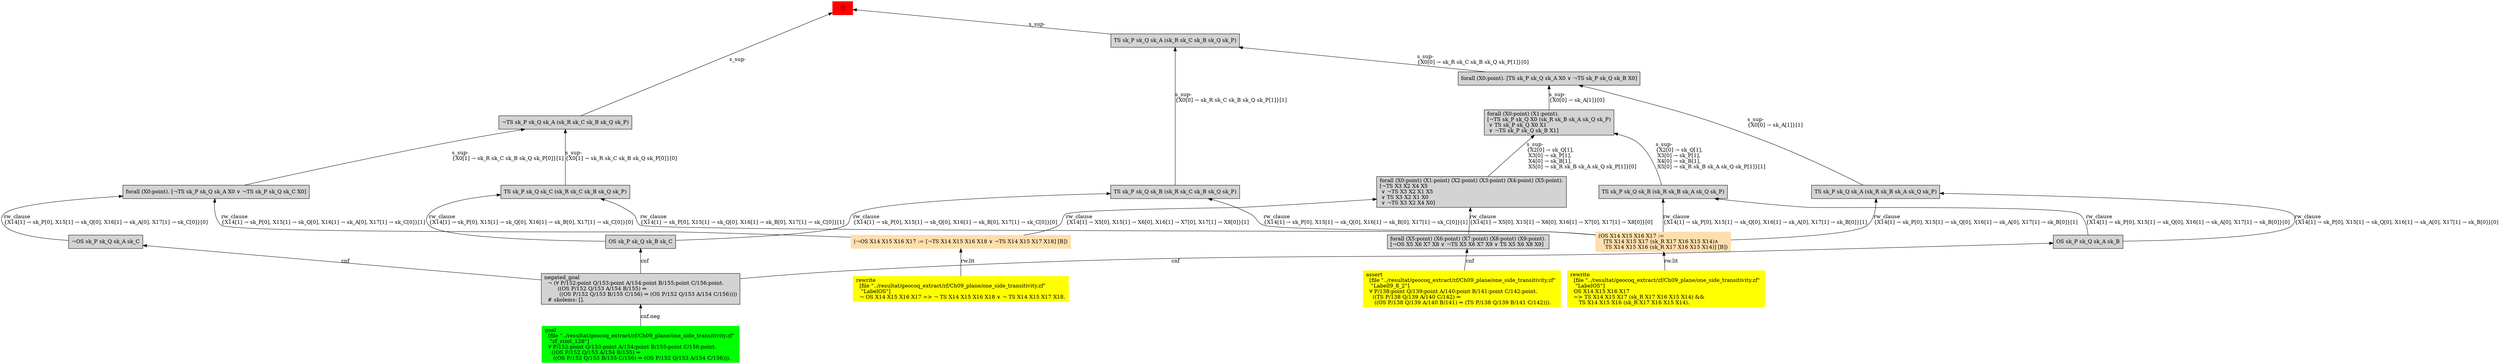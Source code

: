 digraph "unsat_graph" {
  vertex_0 [color=red, label="[]", shape=box, style=filled];
  vertex_0 -> vertex_1 [label="s_sup-\l", dir="back"];
  vertex_1 [shape=box, label="¬TS sk_P sk_Q sk_A (sk_R sk_C sk_B sk_Q sk_P)\l", style=filled];
  vertex_1 -> vertex_2 [label="s_sup-\l\{X0[1] → sk_R sk_C sk_B sk_Q sk_P[0]\}[1]\l", dir="back"];
  vertex_2 [shape=box, label="forall (X0:point). [¬TS sk_P sk_Q sk_A X0 ∨ ¬TS sk_P sk_Q sk_C X0]\l", style=filled];
  vertex_2 -> vertex_3 [label="rw_clause\l\{X14[1] → sk_P[0], X15[1] → sk_Q[0], X16[1] → sk_A[0], X17[1] → sk_C[0]\}[1]\l", dir="back"];
  vertex_3 [color=navajowhite, shape=box, label="(¬OS X14 X15 X16 X17 := [¬TS X14 X15 X16 X18 ∨ ¬TS X14 X15 X17 X18] [B])\l", style=filled];
  vertex_3 -> vertex_4 [label="rw.lit", dir="back"];
  vertex_4 [color=yellow, shape=box, label="rewrite\l  [file \"../resultat/geocoq_extract/zf/Ch09_plane/one_side_transitivity.zf\" \l   \"LabelOS\"]\l  ¬ OS X14 X15 X16 X17 =\> ¬ TS X14 X15 X16 X18 ∨ ¬ TS X14 X15 X17 X18.\l", style=filled];
  vertex_2 -> vertex_5 [label="rw_clause\l\{X14[1] → sk_P[0], X15[1] → sk_Q[0], X16[1] → sk_A[0], X17[1] → sk_C[0]\}[0]\l", dir="back"];
  vertex_5 [shape=box, label="¬OS sk_P sk_Q sk_A sk_C\l", style=filled];
  vertex_5 -> vertex_6 [label="cnf", dir="back"];
  vertex_6 [shape=box, label="negated_goal\l  ¬ (∀ P/152:point Q/153:point A/154:point B/155:point C/156:point.\l        ((OS P/152 Q/153 A/154 B/155) ⇒\l         ((OS P/152 Q/153 B/155 C/156) ⇒ (OS P/152 Q/153 A/154 C/156))))\l  # skolems: [].\l", style=filled];
  vertex_6 -> vertex_7 [label="cnf.neg", dir="back"];
  vertex_7 [color=green, shape=box, label="goal\l  [file \"../resultat/geocoq_extract/zf/Ch09_plane/one_side_transitivity.zf\" \l   \"zf_stmt_128\"]\l  ∀ P/152:point Q/153:point A/154:point B/155:point C/156:point.\l    ((OS P/152 Q/153 A/154 B/155) ⇒\l     ((OS P/152 Q/153 B/155 C/156) ⇒ (OS P/152 Q/153 A/154 C/156))).\l", style=filled];
  vertex_1 -> vertex_8 [label="s_sup-\l\{X0[1] → sk_R sk_C sk_B sk_Q sk_P[0]\}[0]\l", dir="back"];
  vertex_8 [shape=box, label="TS sk_P sk_Q sk_C (sk_R sk_C sk_B sk_Q sk_P)\l", style=filled];
  vertex_8 -> vertex_9 [label="rw_clause\l\{X14[1] → sk_P[0], X15[1] → sk_Q[0], X16[1] → sk_B[0], X17[1] → sk_C[0]\}[1]\l", dir="back"];
  vertex_9 [color=navajowhite, shape=box, label="(OS X14 X15 X16 X17 :=\l   [TS X14 X15 X17 (sk_R X17 X16 X15 X14)∧\l    TS X14 X15 X16 (sk_R X17 X16 X15 X14)] [B])\l", style=filled];
  vertex_9 -> vertex_10 [label="rw.lit", dir="back"];
  vertex_10 [color=yellow, shape=box, label="rewrite\l  [file \"../resultat/geocoq_extract/zf/Ch09_plane/one_side_transitivity.zf\" \l   \"LabelOS\"]\l  OS X14 X15 X16 X17\l  =\> TS X14 X15 X17 (sk_R X17 X16 X15 X14) && \l     TS X14 X15 X16 (sk_R X17 X16 X15 X14).\l", style=filled];
  vertex_8 -> vertex_11 [label="rw_clause\l\{X14[1] → sk_P[0], X15[1] → sk_Q[0], X16[1] → sk_B[0], X17[1] → sk_C[0]\}[0]\l", dir="back"];
  vertex_11 [shape=box, label="OS sk_P sk_Q sk_B sk_C\l", style=filled];
  vertex_11 -> vertex_6 [label="cnf", dir="back"];
  vertex_0 -> vertex_12 [label="s_sup-\l", dir="back"];
  vertex_12 [shape=box, label="TS sk_P sk_Q sk_A (sk_R sk_C sk_B sk_Q sk_P)\l", style=filled];
  vertex_12 -> vertex_13 [label="s_sup-\l\{X0[0] → sk_R sk_C sk_B sk_Q sk_P[1]\}[0]\l", dir="back"];
  vertex_13 [shape=box, label="forall (X0:point). [TS sk_P sk_Q sk_A X0 ∨ ¬TS sk_P sk_Q sk_B X0]\l", style=filled];
  vertex_13 -> vertex_14 [label="s_sup-\l\{X0[0] → sk_A[1]\}[0]\l", dir="back"];
  vertex_14 [shape=box, label="forall (X0:point) (X1:point).\l[¬TS sk_P sk_Q X0 (sk_R sk_B sk_A sk_Q sk_P)\l ∨ TS sk_P sk_Q X0 X1\l ∨ ¬TS sk_P sk_Q sk_B X1]\l", style=filled];
  vertex_14 -> vertex_15 [label="s_sup-\l\{X2[0] → sk_Q[1], \l X3[0] → sk_P[1], \l X4[0] → sk_B[1], \l X5[0] → sk_R sk_B sk_A sk_Q sk_P[1]\}[0]\l", dir="back"];
  vertex_15 [shape=box, label="forall (X0:point) (X1:point) (X2:point) (X3:point) (X4:point) (X5:point).\l[¬TS X3 X2 X4 X5\l ∨ ¬TS X3 X2 X1 X5\l ∨ TS X3 X2 X1 X0\l ∨ ¬TS X3 X2 X4 X0]\l", style=filled];
  vertex_15 -> vertex_3 [label="rw_clause\l\{X14[1] → X5[0], X15[1] → X6[0], X16[1] → X7[0], X17[1] → X8[0]\}[1]\l", dir="back"];
  vertex_15 -> vertex_16 [label="rw_clause\l\{X14[1] → X5[0], X15[1] → X6[0], X16[1] → X7[0], X17[1] → X8[0]\}[0]\l", dir="back"];
  vertex_16 [shape=box, label="forall (X5:point) (X6:point) (X7:point) (X8:point) (X9:point).\l[¬OS X5 X6 X7 X8 ∨ ¬TS X5 X6 X7 X9 ∨ TS X5 X6 X8 X9]\l", style=filled];
  vertex_16 -> vertex_17 [label="cnf", dir="back"];
  vertex_17 [color=yellow, shape=box, label="assert\l  [file \"../resultat/geocoq_extract/zf/Ch09_plane/one_side_transitivity.zf\" \l   \"Labell9_8_2\"]\l  ∀ P/138:point Q/139:point A/140:point B/141:point C/142:point.\l    ((TS P/138 Q/139 A/140 C/142) ⇒\l     ((OS P/138 Q/139 A/140 B/141) ⇒ (TS P/138 Q/139 B/141 C/142))).\l", style=filled];
  vertex_14 -> vertex_18 [label="s_sup-\l\{X2[0] → sk_Q[1], \l X3[0] → sk_P[1], \l X4[0] → sk_B[1], \l X5[0] → sk_R sk_B sk_A sk_Q sk_P[1]\}[1]\l", dir="back"];
  vertex_18 [shape=box, label="TS sk_P sk_Q sk_B (sk_R sk_B sk_A sk_Q sk_P)\l", style=filled];
  vertex_18 -> vertex_9 [label="rw_clause\l\{X14[1] → sk_P[0], X15[1] → sk_Q[0], X16[1] → sk_A[0], X17[1] → sk_B[0]\}[1]\l", dir="back"];
  vertex_18 -> vertex_19 [label="rw_clause\l\{X14[1] → sk_P[0], X15[1] → sk_Q[0], X16[1] → sk_A[0], X17[1] → sk_B[0]\}[0]\l", dir="back"];
  vertex_19 [shape=box, label="OS sk_P sk_Q sk_A sk_B\l", style=filled];
  vertex_19 -> vertex_6 [label="cnf", dir="back"];
  vertex_13 -> vertex_20 [label="s_sup-\l\{X0[0] → sk_A[1]\}[1]\l", dir="back"];
  vertex_20 [shape=box, label="TS sk_P sk_Q sk_A (sk_R sk_B sk_A sk_Q sk_P)\l", style=filled];
  vertex_20 -> vertex_9 [label="rw_clause\l\{X14[1] → sk_P[0], X15[1] → sk_Q[0], X16[1] → sk_A[0], X17[1] → sk_B[0]\}[1]\l", dir="back"];
  vertex_20 -> vertex_19 [label="rw_clause\l\{X14[1] → sk_P[0], X15[1] → sk_Q[0], X16[1] → sk_A[0], X17[1] → sk_B[0]\}[0]\l", dir="back"];
  vertex_12 -> vertex_21 [label="s_sup-\l\{X0[0] → sk_R sk_C sk_B sk_Q sk_P[1]\}[1]\l", dir="back"];
  vertex_21 [shape=box, label="TS sk_P sk_Q sk_B (sk_R sk_C sk_B sk_Q sk_P)\l", style=filled];
  vertex_21 -> vertex_9 [label="rw_clause\l\{X14[1] → sk_P[0], X15[1] → sk_Q[0], X16[1] → sk_B[0], X17[1] → sk_C[0]\}[1]\l", dir="back"];
  vertex_21 -> vertex_11 [label="rw_clause\l\{X14[1] → sk_P[0], X15[1] → sk_Q[0], X16[1] → sk_B[0], X17[1] → sk_C[0]\}[0]\l", dir="back"];
  }


